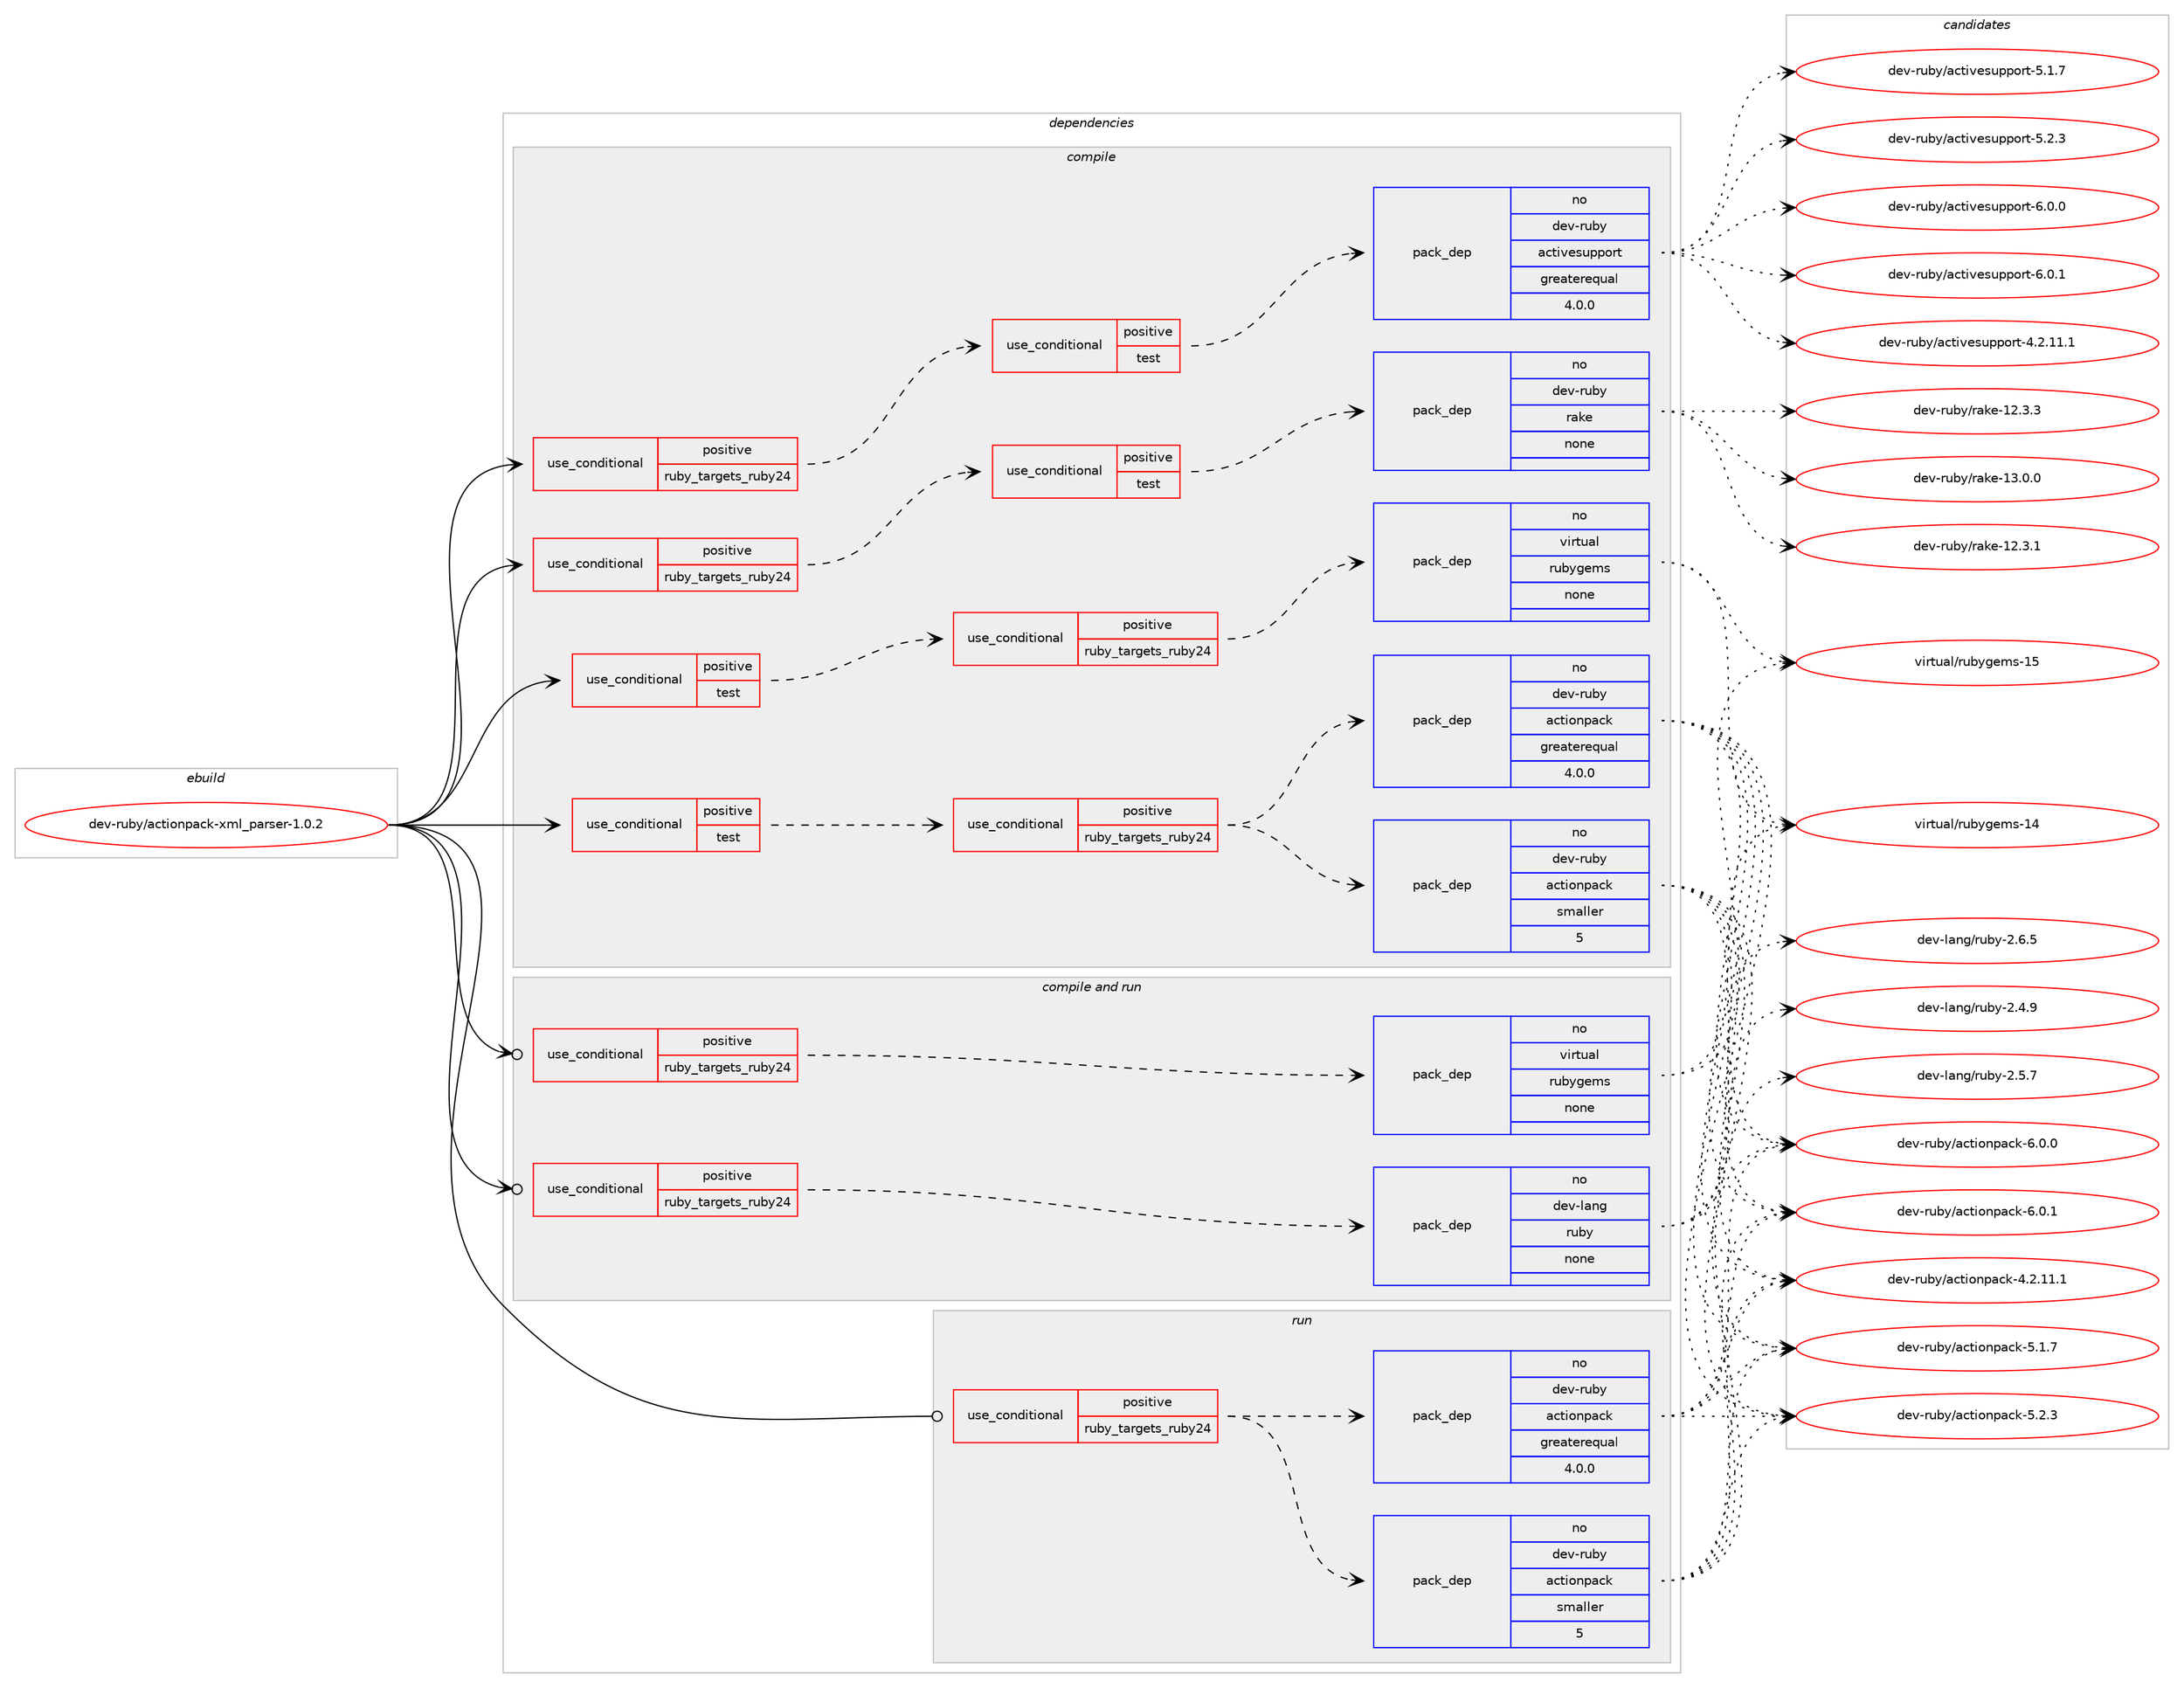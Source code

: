digraph prolog {

# *************
# Graph options
# *************

newrank=true;
concentrate=true;
compound=true;
graph [rankdir=LR,fontname=Helvetica,fontsize=10,ranksep=1.5];#, ranksep=2.5, nodesep=0.2];
edge  [arrowhead=vee];
node  [fontname=Helvetica,fontsize=10];

# **********
# The ebuild
# **********

subgraph cluster_leftcol {
color=gray;
rank=same;
label=<<i>ebuild</i>>;
id [label="dev-ruby/actionpack-xml_parser-1.0.2", color=red, width=4, href="../dev-ruby/actionpack-xml_parser-1.0.2.svg"];
}

# ****************
# The dependencies
# ****************

subgraph cluster_midcol {
color=gray;
label=<<i>dependencies</i>>;
subgraph cluster_compile {
fillcolor="#eeeeee";
style=filled;
label=<<i>compile</i>>;
subgraph cond157000 {
dependency674439 [label=<<TABLE BORDER="0" CELLBORDER="1" CELLSPACING="0" CELLPADDING="4"><TR><TD ROWSPAN="3" CELLPADDING="10">use_conditional</TD></TR><TR><TD>positive</TD></TR><TR><TD>ruby_targets_ruby24</TD></TR></TABLE>>, shape=none, color=red];
subgraph cond157001 {
dependency674440 [label=<<TABLE BORDER="0" CELLBORDER="1" CELLSPACING="0" CELLPADDING="4"><TR><TD ROWSPAN="3" CELLPADDING="10">use_conditional</TD></TR><TR><TD>positive</TD></TR><TR><TD>test</TD></TR></TABLE>>, shape=none, color=red];
subgraph pack505533 {
dependency674441 [label=<<TABLE BORDER="0" CELLBORDER="1" CELLSPACING="0" CELLPADDING="4" WIDTH="220"><TR><TD ROWSPAN="6" CELLPADDING="30">pack_dep</TD></TR><TR><TD WIDTH="110">no</TD></TR><TR><TD>dev-ruby</TD></TR><TR><TD>activesupport</TD></TR><TR><TD>greaterequal</TD></TR><TR><TD>4.0.0</TD></TR></TABLE>>, shape=none, color=blue];
}
dependency674440:e -> dependency674441:w [weight=20,style="dashed",arrowhead="vee"];
}
dependency674439:e -> dependency674440:w [weight=20,style="dashed",arrowhead="vee"];
}
id:e -> dependency674439:w [weight=20,style="solid",arrowhead="vee"];
subgraph cond157002 {
dependency674442 [label=<<TABLE BORDER="0" CELLBORDER="1" CELLSPACING="0" CELLPADDING="4"><TR><TD ROWSPAN="3" CELLPADDING="10">use_conditional</TD></TR><TR><TD>positive</TD></TR><TR><TD>ruby_targets_ruby24</TD></TR></TABLE>>, shape=none, color=red];
subgraph cond157003 {
dependency674443 [label=<<TABLE BORDER="0" CELLBORDER="1" CELLSPACING="0" CELLPADDING="4"><TR><TD ROWSPAN="3" CELLPADDING="10">use_conditional</TD></TR><TR><TD>positive</TD></TR><TR><TD>test</TD></TR></TABLE>>, shape=none, color=red];
subgraph pack505534 {
dependency674444 [label=<<TABLE BORDER="0" CELLBORDER="1" CELLSPACING="0" CELLPADDING="4" WIDTH="220"><TR><TD ROWSPAN="6" CELLPADDING="30">pack_dep</TD></TR><TR><TD WIDTH="110">no</TD></TR><TR><TD>dev-ruby</TD></TR><TR><TD>rake</TD></TR><TR><TD>none</TD></TR><TR><TD></TD></TR></TABLE>>, shape=none, color=blue];
}
dependency674443:e -> dependency674444:w [weight=20,style="dashed",arrowhead="vee"];
}
dependency674442:e -> dependency674443:w [weight=20,style="dashed",arrowhead="vee"];
}
id:e -> dependency674442:w [weight=20,style="solid",arrowhead="vee"];
subgraph cond157004 {
dependency674445 [label=<<TABLE BORDER="0" CELLBORDER="1" CELLSPACING="0" CELLPADDING="4"><TR><TD ROWSPAN="3" CELLPADDING="10">use_conditional</TD></TR><TR><TD>positive</TD></TR><TR><TD>test</TD></TR></TABLE>>, shape=none, color=red];
subgraph cond157005 {
dependency674446 [label=<<TABLE BORDER="0" CELLBORDER="1" CELLSPACING="0" CELLPADDING="4"><TR><TD ROWSPAN="3" CELLPADDING="10">use_conditional</TD></TR><TR><TD>positive</TD></TR><TR><TD>ruby_targets_ruby24</TD></TR></TABLE>>, shape=none, color=red];
subgraph pack505535 {
dependency674447 [label=<<TABLE BORDER="0" CELLBORDER="1" CELLSPACING="0" CELLPADDING="4" WIDTH="220"><TR><TD ROWSPAN="6" CELLPADDING="30">pack_dep</TD></TR><TR><TD WIDTH="110">no</TD></TR><TR><TD>dev-ruby</TD></TR><TR><TD>actionpack</TD></TR><TR><TD>greaterequal</TD></TR><TR><TD>4.0.0</TD></TR></TABLE>>, shape=none, color=blue];
}
dependency674446:e -> dependency674447:w [weight=20,style="dashed",arrowhead="vee"];
subgraph pack505536 {
dependency674448 [label=<<TABLE BORDER="0" CELLBORDER="1" CELLSPACING="0" CELLPADDING="4" WIDTH="220"><TR><TD ROWSPAN="6" CELLPADDING="30">pack_dep</TD></TR><TR><TD WIDTH="110">no</TD></TR><TR><TD>dev-ruby</TD></TR><TR><TD>actionpack</TD></TR><TR><TD>smaller</TD></TR><TR><TD>5</TD></TR></TABLE>>, shape=none, color=blue];
}
dependency674446:e -> dependency674448:w [weight=20,style="dashed",arrowhead="vee"];
}
dependency674445:e -> dependency674446:w [weight=20,style="dashed",arrowhead="vee"];
}
id:e -> dependency674445:w [weight=20,style="solid",arrowhead="vee"];
subgraph cond157006 {
dependency674449 [label=<<TABLE BORDER="0" CELLBORDER="1" CELLSPACING="0" CELLPADDING="4"><TR><TD ROWSPAN="3" CELLPADDING="10">use_conditional</TD></TR><TR><TD>positive</TD></TR><TR><TD>test</TD></TR></TABLE>>, shape=none, color=red];
subgraph cond157007 {
dependency674450 [label=<<TABLE BORDER="0" CELLBORDER="1" CELLSPACING="0" CELLPADDING="4"><TR><TD ROWSPAN="3" CELLPADDING="10">use_conditional</TD></TR><TR><TD>positive</TD></TR><TR><TD>ruby_targets_ruby24</TD></TR></TABLE>>, shape=none, color=red];
subgraph pack505537 {
dependency674451 [label=<<TABLE BORDER="0" CELLBORDER="1" CELLSPACING="0" CELLPADDING="4" WIDTH="220"><TR><TD ROWSPAN="6" CELLPADDING="30">pack_dep</TD></TR><TR><TD WIDTH="110">no</TD></TR><TR><TD>virtual</TD></TR><TR><TD>rubygems</TD></TR><TR><TD>none</TD></TR><TR><TD></TD></TR></TABLE>>, shape=none, color=blue];
}
dependency674450:e -> dependency674451:w [weight=20,style="dashed",arrowhead="vee"];
}
dependency674449:e -> dependency674450:w [weight=20,style="dashed",arrowhead="vee"];
}
id:e -> dependency674449:w [weight=20,style="solid",arrowhead="vee"];
}
subgraph cluster_compileandrun {
fillcolor="#eeeeee";
style=filled;
label=<<i>compile and run</i>>;
subgraph cond157008 {
dependency674452 [label=<<TABLE BORDER="0" CELLBORDER="1" CELLSPACING="0" CELLPADDING="4"><TR><TD ROWSPAN="3" CELLPADDING="10">use_conditional</TD></TR><TR><TD>positive</TD></TR><TR><TD>ruby_targets_ruby24</TD></TR></TABLE>>, shape=none, color=red];
subgraph pack505538 {
dependency674453 [label=<<TABLE BORDER="0" CELLBORDER="1" CELLSPACING="0" CELLPADDING="4" WIDTH="220"><TR><TD ROWSPAN="6" CELLPADDING="30">pack_dep</TD></TR><TR><TD WIDTH="110">no</TD></TR><TR><TD>dev-lang</TD></TR><TR><TD>ruby</TD></TR><TR><TD>none</TD></TR><TR><TD></TD></TR></TABLE>>, shape=none, color=blue];
}
dependency674452:e -> dependency674453:w [weight=20,style="dashed",arrowhead="vee"];
}
id:e -> dependency674452:w [weight=20,style="solid",arrowhead="odotvee"];
subgraph cond157009 {
dependency674454 [label=<<TABLE BORDER="0" CELLBORDER="1" CELLSPACING="0" CELLPADDING="4"><TR><TD ROWSPAN="3" CELLPADDING="10">use_conditional</TD></TR><TR><TD>positive</TD></TR><TR><TD>ruby_targets_ruby24</TD></TR></TABLE>>, shape=none, color=red];
subgraph pack505539 {
dependency674455 [label=<<TABLE BORDER="0" CELLBORDER="1" CELLSPACING="0" CELLPADDING="4" WIDTH="220"><TR><TD ROWSPAN="6" CELLPADDING="30">pack_dep</TD></TR><TR><TD WIDTH="110">no</TD></TR><TR><TD>virtual</TD></TR><TR><TD>rubygems</TD></TR><TR><TD>none</TD></TR><TR><TD></TD></TR></TABLE>>, shape=none, color=blue];
}
dependency674454:e -> dependency674455:w [weight=20,style="dashed",arrowhead="vee"];
}
id:e -> dependency674454:w [weight=20,style="solid",arrowhead="odotvee"];
}
subgraph cluster_run {
fillcolor="#eeeeee";
style=filled;
label=<<i>run</i>>;
subgraph cond157010 {
dependency674456 [label=<<TABLE BORDER="0" CELLBORDER="1" CELLSPACING="0" CELLPADDING="4"><TR><TD ROWSPAN="3" CELLPADDING="10">use_conditional</TD></TR><TR><TD>positive</TD></TR><TR><TD>ruby_targets_ruby24</TD></TR></TABLE>>, shape=none, color=red];
subgraph pack505540 {
dependency674457 [label=<<TABLE BORDER="0" CELLBORDER="1" CELLSPACING="0" CELLPADDING="4" WIDTH="220"><TR><TD ROWSPAN="6" CELLPADDING="30">pack_dep</TD></TR><TR><TD WIDTH="110">no</TD></TR><TR><TD>dev-ruby</TD></TR><TR><TD>actionpack</TD></TR><TR><TD>greaterequal</TD></TR><TR><TD>4.0.0</TD></TR></TABLE>>, shape=none, color=blue];
}
dependency674456:e -> dependency674457:w [weight=20,style="dashed",arrowhead="vee"];
subgraph pack505541 {
dependency674458 [label=<<TABLE BORDER="0" CELLBORDER="1" CELLSPACING="0" CELLPADDING="4" WIDTH="220"><TR><TD ROWSPAN="6" CELLPADDING="30">pack_dep</TD></TR><TR><TD WIDTH="110">no</TD></TR><TR><TD>dev-ruby</TD></TR><TR><TD>actionpack</TD></TR><TR><TD>smaller</TD></TR><TR><TD>5</TD></TR></TABLE>>, shape=none, color=blue];
}
dependency674456:e -> dependency674458:w [weight=20,style="dashed",arrowhead="vee"];
}
id:e -> dependency674456:w [weight=20,style="solid",arrowhead="odot"];
}
}

# **************
# The candidates
# **************

subgraph cluster_choices {
rank=same;
color=gray;
label=<<i>candidates</i>>;

subgraph choice505533 {
color=black;
nodesep=1;
choice1001011184511411798121479799116105118101115117112112111114116455246504649494649 [label="dev-ruby/activesupport-4.2.11.1", color=red, width=4,href="../dev-ruby/activesupport-4.2.11.1.svg"];
choice1001011184511411798121479799116105118101115117112112111114116455346494655 [label="dev-ruby/activesupport-5.1.7", color=red, width=4,href="../dev-ruby/activesupport-5.1.7.svg"];
choice1001011184511411798121479799116105118101115117112112111114116455346504651 [label="dev-ruby/activesupport-5.2.3", color=red, width=4,href="../dev-ruby/activesupport-5.2.3.svg"];
choice1001011184511411798121479799116105118101115117112112111114116455446484648 [label="dev-ruby/activesupport-6.0.0", color=red, width=4,href="../dev-ruby/activesupport-6.0.0.svg"];
choice1001011184511411798121479799116105118101115117112112111114116455446484649 [label="dev-ruby/activesupport-6.0.1", color=red, width=4,href="../dev-ruby/activesupport-6.0.1.svg"];
dependency674441:e -> choice1001011184511411798121479799116105118101115117112112111114116455246504649494649:w [style=dotted,weight="100"];
dependency674441:e -> choice1001011184511411798121479799116105118101115117112112111114116455346494655:w [style=dotted,weight="100"];
dependency674441:e -> choice1001011184511411798121479799116105118101115117112112111114116455346504651:w [style=dotted,weight="100"];
dependency674441:e -> choice1001011184511411798121479799116105118101115117112112111114116455446484648:w [style=dotted,weight="100"];
dependency674441:e -> choice1001011184511411798121479799116105118101115117112112111114116455446484649:w [style=dotted,weight="100"];
}
subgraph choice505534 {
color=black;
nodesep=1;
choice1001011184511411798121471149710710145495046514649 [label="dev-ruby/rake-12.3.1", color=red, width=4,href="../dev-ruby/rake-12.3.1.svg"];
choice1001011184511411798121471149710710145495046514651 [label="dev-ruby/rake-12.3.3", color=red, width=4,href="../dev-ruby/rake-12.3.3.svg"];
choice1001011184511411798121471149710710145495146484648 [label="dev-ruby/rake-13.0.0", color=red, width=4,href="../dev-ruby/rake-13.0.0.svg"];
dependency674444:e -> choice1001011184511411798121471149710710145495046514649:w [style=dotted,weight="100"];
dependency674444:e -> choice1001011184511411798121471149710710145495046514651:w [style=dotted,weight="100"];
dependency674444:e -> choice1001011184511411798121471149710710145495146484648:w [style=dotted,weight="100"];
}
subgraph choice505535 {
color=black;
nodesep=1;
choice10010111845114117981214797991161051111101129799107455246504649494649 [label="dev-ruby/actionpack-4.2.11.1", color=red, width=4,href="../dev-ruby/actionpack-4.2.11.1.svg"];
choice10010111845114117981214797991161051111101129799107455346494655 [label="dev-ruby/actionpack-5.1.7", color=red, width=4,href="../dev-ruby/actionpack-5.1.7.svg"];
choice10010111845114117981214797991161051111101129799107455346504651 [label="dev-ruby/actionpack-5.2.3", color=red, width=4,href="../dev-ruby/actionpack-5.2.3.svg"];
choice10010111845114117981214797991161051111101129799107455446484648 [label="dev-ruby/actionpack-6.0.0", color=red, width=4,href="../dev-ruby/actionpack-6.0.0.svg"];
choice10010111845114117981214797991161051111101129799107455446484649 [label="dev-ruby/actionpack-6.0.1", color=red, width=4,href="../dev-ruby/actionpack-6.0.1.svg"];
dependency674447:e -> choice10010111845114117981214797991161051111101129799107455246504649494649:w [style=dotted,weight="100"];
dependency674447:e -> choice10010111845114117981214797991161051111101129799107455346494655:w [style=dotted,weight="100"];
dependency674447:e -> choice10010111845114117981214797991161051111101129799107455346504651:w [style=dotted,weight="100"];
dependency674447:e -> choice10010111845114117981214797991161051111101129799107455446484648:w [style=dotted,weight="100"];
dependency674447:e -> choice10010111845114117981214797991161051111101129799107455446484649:w [style=dotted,weight="100"];
}
subgraph choice505536 {
color=black;
nodesep=1;
choice10010111845114117981214797991161051111101129799107455246504649494649 [label="dev-ruby/actionpack-4.2.11.1", color=red, width=4,href="../dev-ruby/actionpack-4.2.11.1.svg"];
choice10010111845114117981214797991161051111101129799107455346494655 [label="dev-ruby/actionpack-5.1.7", color=red, width=4,href="../dev-ruby/actionpack-5.1.7.svg"];
choice10010111845114117981214797991161051111101129799107455346504651 [label="dev-ruby/actionpack-5.2.3", color=red, width=4,href="../dev-ruby/actionpack-5.2.3.svg"];
choice10010111845114117981214797991161051111101129799107455446484648 [label="dev-ruby/actionpack-6.0.0", color=red, width=4,href="../dev-ruby/actionpack-6.0.0.svg"];
choice10010111845114117981214797991161051111101129799107455446484649 [label="dev-ruby/actionpack-6.0.1", color=red, width=4,href="../dev-ruby/actionpack-6.0.1.svg"];
dependency674448:e -> choice10010111845114117981214797991161051111101129799107455246504649494649:w [style=dotted,weight="100"];
dependency674448:e -> choice10010111845114117981214797991161051111101129799107455346494655:w [style=dotted,weight="100"];
dependency674448:e -> choice10010111845114117981214797991161051111101129799107455346504651:w [style=dotted,weight="100"];
dependency674448:e -> choice10010111845114117981214797991161051111101129799107455446484648:w [style=dotted,weight="100"];
dependency674448:e -> choice10010111845114117981214797991161051111101129799107455446484649:w [style=dotted,weight="100"];
}
subgraph choice505537 {
color=black;
nodesep=1;
choice118105114116117971084711411798121103101109115454952 [label="virtual/rubygems-14", color=red, width=4,href="../virtual/rubygems-14.svg"];
choice118105114116117971084711411798121103101109115454953 [label="virtual/rubygems-15", color=red, width=4,href="../virtual/rubygems-15.svg"];
dependency674451:e -> choice118105114116117971084711411798121103101109115454952:w [style=dotted,weight="100"];
dependency674451:e -> choice118105114116117971084711411798121103101109115454953:w [style=dotted,weight="100"];
}
subgraph choice505538 {
color=black;
nodesep=1;
choice10010111845108971101034711411798121455046524657 [label="dev-lang/ruby-2.4.9", color=red, width=4,href="../dev-lang/ruby-2.4.9.svg"];
choice10010111845108971101034711411798121455046534655 [label="dev-lang/ruby-2.5.7", color=red, width=4,href="../dev-lang/ruby-2.5.7.svg"];
choice10010111845108971101034711411798121455046544653 [label="dev-lang/ruby-2.6.5", color=red, width=4,href="../dev-lang/ruby-2.6.5.svg"];
dependency674453:e -> choice10010111845108971101034711411798121455046524657:w [style=dotted,weight="100"];
dependency674453:e -> choice10010111845108971101034711411798121455046534655:w [style=dotted,weight="100"];
dependency674453:e -> choice10010111845108971101034711411798121455046544653:w [style=dotted,weight="100"];
}
subgraph choice505539 {
color=black;
nodesep=1;
choice118105114116117971084711411798121103101109115454952 [label="virtual/rubygems-14", color=red, width=4,href="../virtual/rubygems-14.svg"];
choice118105114116117971084711411798121103101109115454953 [label="virtual/rubygems-15", color=red, width=4,href="../virtual/rubygems-15.svg"];
dependency674455:e -> choice118105114116117971084711411798121103101109115454952:w [style=dotted,weight="100"];
dependency674455:e -> choice118105114116117971084711411798121103101109115454953:w [style=dotted,weight="100"];
}
subgraph choice505540 {
color=black;
nodesep=1;
choice10010111845114117981214797991161051111101129799107455246504649494649 [label="dev-ruby/actionpack-4.2.11.1", color=red, width=4,href="../dev-ruby/actionpack-4.2.11.1.svg"];
choice10010111845114117981214797991161051111101129799107455346494655 [label="dev-ruby/actionpack-5.1.7", color=red, width=4,href="../dev-ruby/actionpack-5.1.7.svg"];
choice10010111845114117981214797991161051111101129799107455346504651 [label="dev-ruby/actionpack-5.2.3", color=red, width=4,href="../dev-ruby/actionpack-5.2.3.svg"];
choice10010111845114117981214797991161051111101129799107455446484648 [label="dev-ruby/actionpack-6.0.0", color=red, width=4,href="../dev-ruby/actionpack-6.0.0.svg"];
choice10010111845114117981214797991161051111101129799107455446484649 [label="dev-ruby/actionpack-6.0.1", color=red, width=4,href="../dev-ruby/actionpack-6.0.1.svg"];
dependency674457:e -> choice10010111845114117981214797991161051111101129799107455246504649494649:w [style=dotted,weight="100"];
dependency674457:e -> choice10010111845114117981214797991161051111101129799107455346494655:w [style=dotted,weight="100"];
dependency674457:e -> choice10010111845114117981214797991161051111101129799107455346504651:w [style=dotted,weight="100"];
dependency674457:e -> choice10010111845114117981214797991161051111101129799107455446484648:w [style=dotted,weight="100"];
dependency674457:e -> choice10010111845114117981214797991161051111101129799107455446484649:w [style=dotted,weight="100"];
}
subgraph choice505541 {
color=black;
nodesep=1;
choice10010111845114117981214797991161051111101129799107455246504649494649 [label="dev-ruby/actionpack-4.2.11.1", color=red, width=4,href="../dev-ruby/actionpack-4.2.11.1.svg"];
choice10010111845114117981214797991161051111101129799107455346494655 [label="dev-ruby/actionpack-5.1.7", color=red, width=4,href="../dev-ruby/actionpack-5.1.7.svg"];
choice10010111845114117981214797991161051111101129799107455346504651 [label="dev-ruby/actionpack-5.2.3", color=red, width=4,href="../dev-ruby/actionpack-5.2.3.svg"];
choice10010111845114117981214797991161051111101129799107455446484648 [label="dev-ruby/actionpack-6.0.0", color=red, width=4,href="../dev-ruby/actionpack-6.0.0.svg"];
choice10010111845114117981214797991161051111101129799107455446484649 [label="dev-ruby/actionpack-6.0.1", color=red, width=4,href="../dev-ruby/actionpack-6.0.1.svg"];
dependency674458:e -> choice10010111845114117981214797991161051111101129799107455246504649494649:w [style=dotted,weight="100"];
dependency674458:e -> choice10010111845114117981214797991161051111101129799107455346494655:w [style=dotted,weight="100"];
dependency674458:e -> choice10010111845114117981214797991161051111101129799107455346504651:w [style=dotted,weight="100"];
dependency674458:e -> choice10010111845114117981214797991161051111101129799107455446484648:w [style=dotted,weight="100"];
dependency674458:e -> choice10010111845114117981214797991161051111101129799107455446484649:w [style=dotted,weight="100"];
}
}

}
